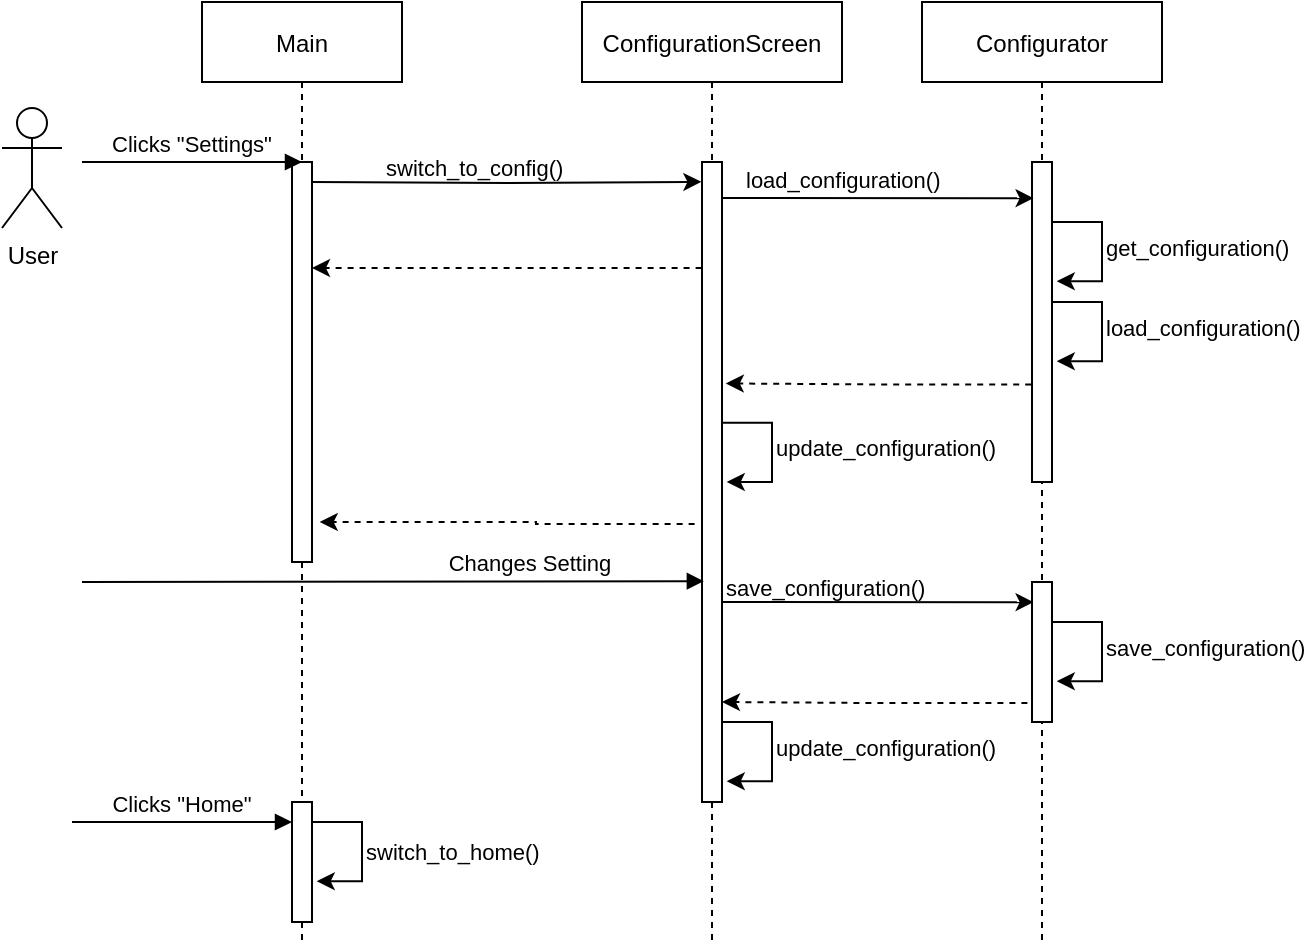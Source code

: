 <mxfile version="16.1.2" type="device"><diagram id="kgpKYQtTHZ0yAKxKKP6v" name="Page-1"><mxGraphModel dx="1732" dy="820" grid="1" gridSize="10" guides="1" tooltips="1" connect="1" arrows="1" fold="1" page="1" pageScale="1" pageWidth="850" pageHeight="1100" math="0" shadow="0"><root><mxCell id="0"/><mxCell id="1" parent="0"/><mxCell id="GdJ2a3sM91MN6zWr6IwL-13" value="Main" style="shape=umlLifeline;perimeter=lifelinePerimeter;container=1;collapsible=0;recursiveResize=0;rounded=0;shadow=0;strokeWidth=1;" vertex="1" parent="1"><mxGeometry x="80" y="410" width="100" height="470" as="geometry"/></mxCell><mxCell id="GdJ2a3sM91MN6zWr6IwL-14" value="" style="points=[];perimeter=orthogonalPerimeter;rounded=0;shadow=0;strokeWidth=1;" vertex="1" parent="GdJ2a3sM91MN6zWr6IwL-13"><mxGeometry x="45" y="80" width="10" height="200" as="geometry"/></mxCell><mxCell id="GdJ2a3sM91MN6zWr6IwL-16" style="edgeStyle=orthogonalEdgeStyle;rounded=0;orthogonalLoop=1;jettySize=auto;html=1;entryX=-0.033;entryY=0.031;entryDx=0;entryDy=0;entryPerimeter=0;" edge="1" parent="GdJ2a3sM91MN6zWr6IwL-13" target="GdJ2a3sM91MN6zWr6IwL-19"><mxGeometry relative="1" as="geometry"><mxPoint x="55" y="90" as="sourcePoint"/><mxPoint x="57.38" y="149.6" as="targetPoint"/><Array as="points"/></mxGeometry></mxCell><mxCell id="GdJ2a3sM91MN6zWr6IwL-57" style="edgeStyle=orthogonalEdgeStyle;rounded=0;orthogonalLoop=1;jettySize=auto;html=1;entryX=1.238;entryY=0.203;entryDx=0;entryDy=0;entryPerimeter=0;exitX=1;exitY=0.018;exitDx=0;exitDy=0;exitPerimeter=0;" edge="1" parent="GdJ2a3sM91MN6zWr6IwL-13"><mxGeometry relative="1" as="geometry"><mxPoint x="55" y="410.0" as="sourcePoint"/><mxPoint x="57.38" y="439.6" as="targetPoint"/><Array as="points"><mxPoint x="80" y="410.12"/><mxPoint x="80" y="440.12"/></Array></mxGeometry></mxCell><mxCell id="GdJ2a3sM91MN6zWr6IwL-18" value="ConfigurationScreen" style="shape=umlLifeline;perimeter=lifelinePerimeter;container=1;collapsible=0;recursiveResize=0;rounded=0;shadow=0;strokeWidth=1;" vertex="1" parent="1"><mxGeometry x="270" y="410" width="130" height="470" as="geometry"/></mxCell><mxCell id="GdJ2a3sM91MN6zWr6IwL-19" value="" style="points=[];perimeter=orthogonalPerimeter;rounded=0;shadow=0;strokeWidth=1;" vertex="1" parent="GdJ2a3sM91MN6zWr6IwL-18"><mxGeometry x="60" y="80" width="10" height="320" as="geometry"/></mxCell><mxCell id="GdJ2a3sM91MN6zWr6IwL-38" style="edgeStyle=orthogonalEdgeStyle;rounded=0;orthogonalLoop=1;jettySize=auto;html=1;entryX=1.238;entryY=0.203;entryDx=0;entryDy=0;entryPerimeter=0;exitX=1;exitY=0.018;exitDx=0;exitDy=0;exitPerimeter=0;" edge="1" parent="GdJ2a3sM91MN6zWr6IwL-18"><mxGeometry relative="1" as="geometry"><mxPoint x="70" y="210.38" as="sourcePoint"/><mxPoint x="72.38" y="239.98" as="targetPoint"/><Array as="points"><mxPoint x="95" y="210.5"/><mxPoint x="95" y="240.5"/></Array></mxGeometry></mxCell><mxCell id="GdJ2a3sM91MN6zWr6IwL-45" value="save_configuration()" style="text;html=1;strokeColor=none;fillColor=none;align=left;verticalAlign=middle;whiteSpace=wrap;rounded=0;fontSize=11;" vertex="1" parent="GdJ2a3sM91MN6zWr6IwL-18"><mxGeometry x="70" y="290" width="60" height="6" as="geometry"/></mxCell><mxCell id="GdJ2a3sM91MN6zWr6IwL-51" style="edgeStyle=orthogonalEdgeStyle;rounded=0;orthogonalLoop=1;jettySize=auto;html=1;entryX=0.08;entryY=0.113;entryDx=0;entryDy=0;entryPerimeter=0;" edge="1" parent="GdJ2a3sM91MN6zWr6IwL-18"><mxGeometry relative="1" as="geometry"><mxPoint x="70" y="300" as="sourcePoint"/><mxPoint x="225.8" y="300.08" as="targetPoint"/><Array as="points"><mxPoint x="70" y="300"/></Array></mxGeometry></mxCell><mxCell id="GdJ2a3sM91MN6zWr6IwL-52" style="edgeStyle=orthogonalEdgeStyle;rounded=0;orthogonalLoop=1;jettySize=auto;html=1;entryX=1.19;entryY=0.346;entryDx=0;entryDy=0;entryPerimeter=0;dashed=1;exitX=-0.04;exitY=0.695;exitDx=0;exitDy=0;exitPerimeter=0;" edge="1" parent="GdJ2a3sM91MN6zWr6IwL-18"><mxGeometry relative="1" as="geometry"><mxPoint x="222.7" y="350.48" as="sourcePoint"/><mxPoint x="70.0" y="350.0" as="targetPoint"/><Array as="points"><mxPoint x="143.1" y="350.28"/></Array></mxGeometry></mxCell><mxCell id="GdJ2a3sM91MN6zWr6IwL-53" style="edgeStyle=orthogonalEdgeStyle;rounded=0;orthogonalLoop=1;jettySize=auto;html=1;entryX=1.238;entryY=0.203;entryDx=0;entryDy=0;entryPerimeter=0;exitX=1;exitY=0.018;exitDx=0;exitDy=0;exitPerimeter=0;" edge="1" parent="GdJ2a3sM91MN6zWr6IwL-18"><mxGeometry relative="1" as="geometry"><mxPoint x="70" y="360" as="sourcePoint"/><mxPoint x="72.38" y="389.6" as="targetPoint"/><Array as="points"><mxPoint x="95" y="360.12"/><mxPoint x="95" y="390.12"/></Array></mxGeometry></mxCell><mxCell id="GdJ2a3sM91MN6zWr6IwL-20" value="Clicks &quot;Settings&quot;" style="verticalAlign=bottom;endArrow=block;entryX=0;entryY=0;shadow=0;strokeWidth=1;" edge="1" parent="1"><mxGeometry relative="1" as="geometry"><mxPoint x="20" y="490" as="sourcePoint"/><mxPoint x="130" y="490.0" as="targetPoint"/></mxGeometry></mxCell><mxCell id="GdJ2a3sM91MN6zWr6IwL-22" value="switch_to_config()" style="text;html=1;strokeColor=none;fillColor=none;align=left;verticalAlign=middle;whiteSpace=wrap;rounded=0;fontSize=11;" vertex="1" parent="1"><mxGeometry x="170" y="490" width="60" height="6" as="geometry"/></mxCell><mxCell id="GdJ2a3sM91MN6zWr6IwL-23" style="edgeStyle=orthogonalEdgeStyle;rounded=0;orthogonalLoop=1;jettySize=auto;html=1;exitX=0;exitY=0.315;exitDx=0;exitDy=0;exitPerimeter=0;dashed=1;" edge="1" parent="1" source="GdJ2a3sM91MN6zWr6IwL-19"><mxGeometry relative="1" as="geometry"><mxPoint x="280" y="540" as="sourcePoint"/><mxPoint x="135" y="543" as="targetPoint"/><Array as="points"><mxPoint x="305" y="543"/><mxPoint x="220" y="543"/></Array></mxGeometry></mxCell><mxCell id="GdJ2a3sM91MN6zWr6IwL-26" value="Configurator" style="shape=umlLifeline;perimeter=lifelinePerimeter;container=1;collapsible=0;recursiveResize=0;rounded=0;shadow=0;strokeWidth=1;" vertex="1" parent="1"><mxGeometry x="440" y="410" width="120" height="470" as="geometry"/></mxCell><mxCell id="GdJ2a3sM91MN6zWr6IwL-27" value="" style="points=[];perimeter=orthogonalPerimeter;rounded=0;shadow=0;strokeWidth=1;" vertex="1" parent="GdJ2a3sM91MN6zWr6IwL-26"><mxGeometry x="55" y="80" width="10" height="160" as="geometry"/></mxCell><mxCell id="GdJ2a3sM91MN6zWr6IwL-32" style="edgeStyle=orthogonalEdgeStyle;rounded=0;orthogonalLoop=1;jettySize=auto;html=1;entryX=1.238;entryY=0.203;entryDx=0;entryDy=0;entryPerimeter=0;exitX=1;exitY=0.018;exitDx=0;exitDy=0;exitPerimeter=0;" edge="1" parent="GdJ2a3sM91MN6zWr6IwL-26"><mxGeometry relative="1" as="geometry"><mxPoint x="65" y="110" as="sourcePoint"/><mxPoint x="67.38" y="139.6" as="targetPoint"/><Array as="points"><mxPoint x="90" y="110.12"/><mxPoint x="90" y="140.12"/></Array></mxGeometry></mxCell><mxCell id="GdJ2a3sM91MN6zWr6IwL-33" style="edgeStyle=orthogonalEdgeStyle;rounded=0;orthogonalLoop=1;jettySize=auto;html=1;entryX=1.238;entryY=0.203;entryDx=0;entryDy=0;entryPerimeter=0;exitX=1;exitY=0.018;exitDx=0;exitDy=0;exitPerimeter=0;" edge="1" parent="GdJ2a3sM91MN6zWr6IwL-26"><mxGeometry relative="1" as="geometry"><mxPoint x="65" y="150" as="sourcePoint"/><mxPoint x="67.38" y="179.6" as="targetPoint"/><Array as="points"><mxPoint x="90" y="150.12"/><mxPoint x="90" y="180.12"/></Array></mxGeometry></mxCell><mxCell id="GdJ2a3sM91MN6zWr6IwL-43" value="" style="points=[];perimeter=orthogonalPerimeter;rounded=0;shadow=0;strokeWidth=1;" vertex="1" parent="GdJ2a3sM91MN6zWr6IwL-26"><mxGeometry x="55" y="290" width="10" height="70" as="geometry"/></mxCell><mxCell id="GdJ2a3sM91MN6zWr6IwL-46" style="edgeStyle=orthogonalEdgeStyle;rounded=0;orthogonalLoop=1;jettySize=auto;html=1;entryX=1.238;entryY=0.203;entryDx=0;entryDy=0;entryPerimeter=0;exitX=1;exitY=0.018;exitDx=0;exitDy=0;exitPerimeter=0;" edge="1" parent="GdJ2a3sM91MN6zWr6IwL-26"><mxGeometry relative="1" as="geometry"><mxPoint x="65" y="310" as="sourcePoint"/><mxPoint x="67.38" y="339.6" as="targetPoint"/><Array as="points"><mxPoint x="90" y="310.12"/><mxPoint x="90" y="340.12"/></Array></mxGeometry></mxCell><mxCell id="GdJ2a3sM91MN6zWr6IwL-29" style="edgeStyle=orthogonalEdgeStyle;rounded=0;orthogonalLoop=1;jettySize=auto;html=1;entryX=0.08;entryY=0.113;entryDx=0;entryDy=0;entryPerimeter=0;" edge="1" parent="1" target="GdJ2a3sM91MN6zWr6IwL-27"><mxGeometry relative="1" as="geometry"><mxPoint x="340" y="508" as="sourcePoint"/><mxPoint x="570.4" y="510.08" as="targetPoint"/><Array as="points"><mxPoint x="340" y="508"/></Array></mxGeometry></mxCell><mxCell id="GdJ2a3sM91MN6zWr6IwL-31" value="load_configuration()" style="text;html=1;strokeColor=none;fillColor=none;align=left;verticalAlign=middle;whiteSpace=wrap;rounded=0;fontSize=11;" vertex="1" parent="1"><mxGeometry x="350" y="496" width="60" height="6" as="geometry"/></mxCell><mxCell id="GdJ2a3sM91MN6zWr6IwL-34" style="edgeStyle=orthogonalEdgeStyle;rounded=0;orthogonalLoop=1;jettySize=auto;html=1;entryX=1.19;entryY=0.346;entryDx=0;entryDy=0;entryPerimeter=0;dashed=1;exitX=-0.04;exitY=0.695;exitDx=0;exitDy=0;exitPerimeter=0;" edge="1" parent="1" source="GdJ2a3sM91MN6zWr6IwL-27" target="GdJ2a3sM91MN6zWr6IwL-19"><mxGeometry relative="1" as="geometry"><mxPoint x="460.4" y="600" as="sourcePoint"/><mxPoint x="270" y="602.4" as="targetPoint"/><Array as="points"><mxPoint x="415" y="601"/></Array></mxGeometry></mxCell><mxCell id="GdJ2a3sM91MN6zWr6IwL-35" value="get_configuration()" style="text;html=1;strokeColor=none;fillColor=none;align=left;verticalAlign=middle;whiteSpace=wrap;rounded=0;fontSize=11;" vertex="1" parent="1"><mxGeometry x="530" y="530" width="60" height="6" as="geometry"/></mxCell><mxCell id="GdJ2a3sM91MN6zWr6IwL-36" value="load_configuration()" style="text;html=1;strokeColor=none;fillColor=none;align=left;verticalAlign=middle;whiteSpace=wrap;rounded=0;fontSize=11;" vertex="1" parent="1"><mxGeometry x="530" y="570" width="60" height="6" as="geometry"/></mxCell><mxCell id="GdJ2a3sM91MN6zWr6IwL-37" value="User" style="shape=umlActor;verticalLabelPosition=bottom;verticalAlign=top;html=1;fontSize=12;" vertex="1" parent="1"><mxGeometry x="-20" y="463" width="30" height="60" as="geometry"/></mxCell><mxCell id="GdJ2a3sM91MN6zWr6IwL-39" value="update_configuration()" style="text;html=1;strokeColor=none;fillColor=none;align=left;verticalAlign=middle;whiteSpace=wrap;rounded=0;fontSize=11;" vertex="1" parent="1"><mxGeometry x="365" y="630" width="60" height="6" as="geometry"/></mxCell><mxCell id="GdJ2a3sM91MN6zWr6IwL-40" style="edgeStyle=orthogonalEdgeStyle;rounded=0;orthogonalLoop=1;jettySize=auto;html=1;entryX=1.386;entryY=0.9;entryDx=0;entryDy=0;entryPerimeter=0;dashed=1;exitX=-0.04;exitY=0.695;exitDx=0;exitDy=0;exitPerimeter=0;" edge="1" parent="1" target="GdJ2a3sM91MN6zWr6IwL-14"><mxGeometry relative="1" as="geometry"><mxPoint x="326.31" y="670.95" as="sourcePoint"/><mxPoint x="170.0" y="670" as="targetPoint"/><Array as="points"><mxPoint x="247" y="671"/><mxPoint x="247" y="670"/></Array></mxGeometry></mxCell><mxCell id="GdJ2a3sM91MN6zWr6IwL-41" value="Changes Setting" style="verticalAlign=bottom;endArrow=block;shadow=0;strokeWidth=1;entryX=0.094;entryY=0.655;entryDx=0;entryDy=0;entryPerimeter=0;" edge="1" parent="1" target="GdJ2a3sM91MN6zWr6IwL-19"><mxGeometry x="0.44" relative="1" as="geometry"><mxPoint x="20" y="700" as="sourcePoint"/><mxPoint x="320" y="700" as="targetPoint"/><mxPoint as="offset"/></mxGeometry></mxCell><mxCell id="GdJ2a3sM91MN6zWr6IwL-47" value="save_configuration()" style="text;html=1;strokeColor=none;fillColor=none;align=left;verticalAlign=middle;whiteSpace=wrap;rounded=0;fontSize=11;" vertex="1" parent="1"><mxGeometry x="530" y="730" width="60" height="6" as="geometry"/></mxCell><mxCell id="GdJ2a3sM91MN6zWr6IwL-54" value="update_configuration()" style="text;html=1;strokeColor=none;fillColor=none;align=left;verticalAlign=middle;whiteSpace=wrap;rounded=0;fontSize=11;" vertex="1" parent="1"><mxGeometry x="365" y="780" width="60" height="6" as="geometry"/></mxCell><mxCell id="GdJ2a3sM91MN6zWr6IwL-55" value="" style="points=[];perimeter=orthogonalPerimeter;rounded=0;shadow=0;strokeWidth=1;" vertex="1" parent="1"><mxGeometry x="125" y="810" width="10" height="60" as="geometry"/></mxCell><mxCell id="GdJ2a3sM91MN6zWr6IwL-56" value="Clicks &quot;Home&quot;" style="verticalAlign=bottom;endArrow=block;entryX=0;entryY=0;shadow=0;strokeWidth=1;" edge="1" parent="1"><mxGeometry relative="1" as="geometry"><mxPoint x="15" y="820" as="sourcePoint"/><mxPoint x="125" y="820.0" as="targetPoint"/></mxGeometry></mxCell><mxCell id="GdJ2a3sM91MN6zWr6IwL-58" value="switch_to_home()" style="text;html=1;strokeColor=none;fillColor=none;align=left;verticalAlign=middle;whiteSpace=wrap;rounded=0;fontSize=11;" vertex="1" parent="1"><mxGeometry x="160" y="830" width="60" height="10" as="geometry"/></mxCell></root></mxGraphModel></diagram></mxfile>